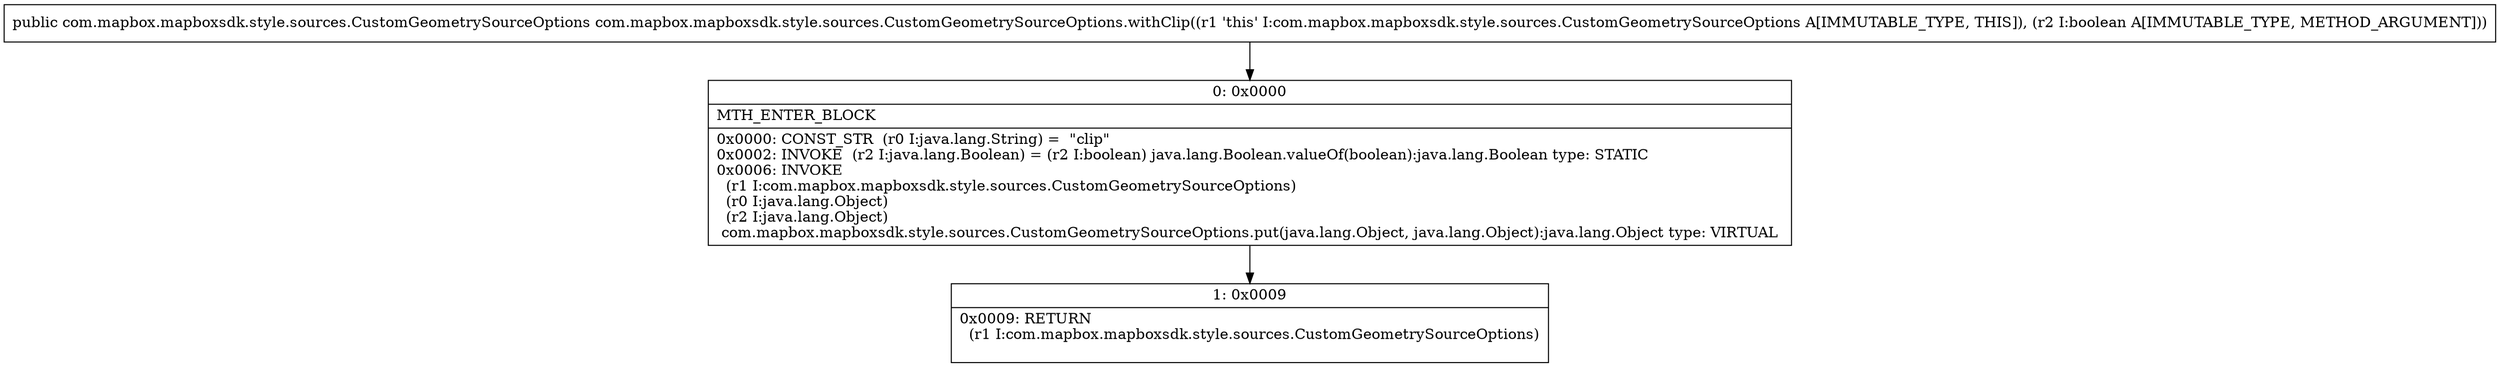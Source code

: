 digraph "CFG forcom.mapbox.mapboxsdk.style.sources.CustomGeometrySourceOptions.withClip(Z)Lcom\/mapbox\/mapboxsdk\/style\/sources\/CustomGeometrySourceOptions;" {
Node_0 [shape=record,label="{0\:\ 0x0000|MTH_ENTER_BLOCK\l|0x0000: CONST_STR  (r0 I:java.lang.String) =  \"clip\" \l0x0002: INVOKE  (r2 I:java.lang.Boolean) = (r2 I:boolean) java.lang.Boolean.valueOf(boolean):java.lang.Boolean type: STATIC \l0x0006: INVOKE  \l  (r1 I:com.mapbox.mapboxsdk.style.sources.CustomGeometrySourceOptions)\l  (r0 I:java.lang.Object)\l  (r2 I:java.lang.Object)\l com.mapbox.mapboxsdk.style.sources.CustomGeometrySourceOptions.put(java.lang.Object, java.lang.Object):java.lang.Object type: VIRTUAL \l}"];
Node_1 [shape=record,label="{1\:\ 0x0009|0x0009: RETURN  \l  (r1 I:com.mapbox.mapboxsdk.style.sources.CustomGeometrySourceOptions)\l \l}"];
MethodNode[shape=record,label="{public com.mapbox.mapboxsdk.style.sources.CustomGeometrySourceOptions com.mapbox.mapboxsdk.style.sources.CustomGeometrySourceOptions.withClip((r1 'this' I:com.mapbox.mapboxsdk.style.sources.CustomGeometrySourceOptions A[IMMUTABLE_TYPE, THIS]), (r2 I:boolean A[IMMUTABLE_TYPE, METHOD_ARGUMENT])) }"];
MethodNode -> Node_0;
Node_0 -> Node_1;
}

